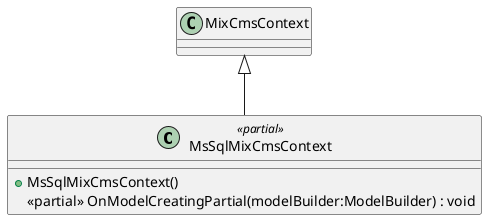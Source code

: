 @startuml
class MsSqlMixCmsContext <<partial>> {
    + MsSqlMixCmsContext()
    <<partial>> OnModelCreatingPartial(modelBuilder:ModelBuilder) : void
}
MixCmsContext <|-- MsSqlMixCmsContext
@enduml
